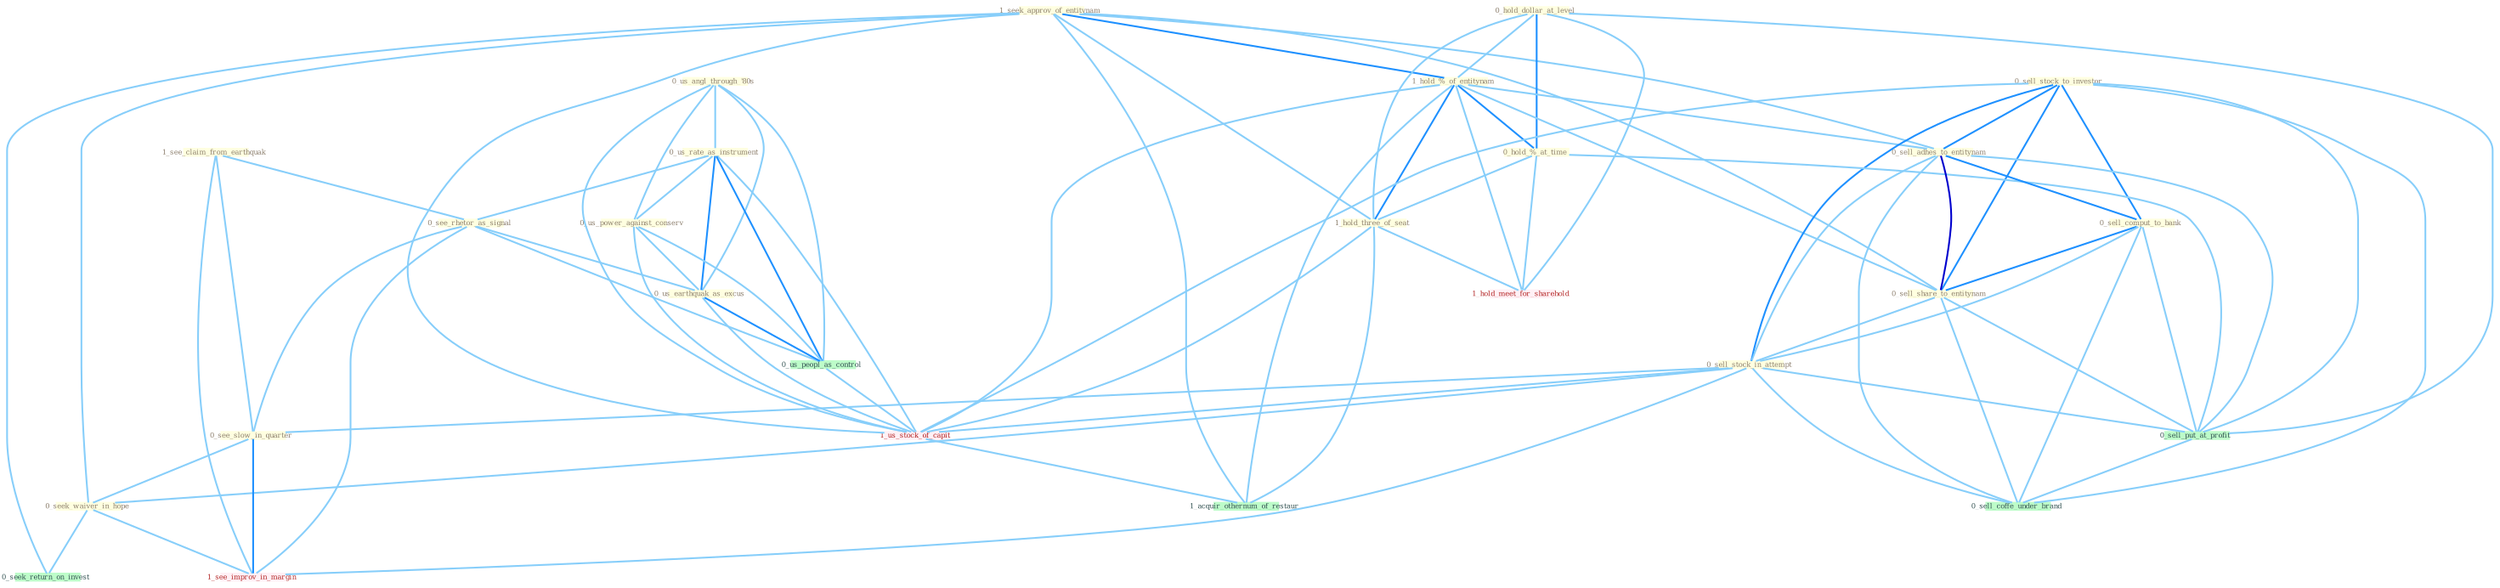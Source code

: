 Graph G{ 
    node
    [shape=polygon,style=filled,width=.5,height=.06,color="#BDFCC9",fixedsize=true,fontsize=4,
    fontcolor="#2f4f4f"];
    {node
    [color="#ffffe0", fontcolor="#8b7d6b"] "0_us_angl_through_'80s " "1_seek_approv_of_entitynam " "0_hold_dollar_at_level " "1_hold_%_of_entitynam " "0_us_rate_as_instrument " "0_sell_stock_to_investor " "0_hold_%_at_time " "0_us_power_against_conserv " "0_sell_adhes_to_entitynam " "0_sell_comput_to_bank " "1_hold_three_of_seat " "0_sell_share_to_entitynam " "1_see_claim_from_earthquak " "0_see_rhetor_as_signal " "0_sell_stock_in_attempt " "0_see_slow_in_quarter " "0_us_earthquak_as_excus " "0_seek_waiver_in_hope "}
{node [color="#fff0f5", fontcolor="#b22222"] "1_us_stock_of_capit " "1_see_improv_in_margin " "1_hold_meet_for_sharehold "}
edge [color="#B0E2FF"];

	"0_us_angl_through_'80s " -- "0_us_rate_as_instrument " [w="1", color="#87cefa" ];
	"0_us_angl_through_'80s " -- "0_us_power_against_conserv " [w="1", color="#87cefa" ];
	"0_us_angl_through_'80s " -- "0_us_earthquak_as_excus " [w="1", color="#87cefa" ];
	"0_us_angl_through_'80s " -- "0_us_peopl_as_control " [w="1", color="#87cefa" ];
	"0_us_angl_through_'80s " -- "1_us_stock_of_capit " [w="1", color="#87cefa" ];
	"1_seek_approv_of_entitynam " -- "1_hold_%_of_entitynam " [w="2", color="#1e90ff" , len=0.8];
	"1_seek_approv_of_entitynam " -- "0_sell_adhes_to_entitynam " [w="1", color="#87cefa" ];
	"1_seek_approv_of_entitynam " -- "1_hold_three_of_seat " [w="1", color="#87cefa" ];
	"1_seek_approv_of_entitynam " -- "0_sell_share_to_entitynam " [w="1", color="#87cefa" ];
	"1_seek_approv_of_entitynam " -- "0_seek_waiver_in_hope " [w="1", color="#87cefa" ];
	"1_seek_approv_of_entitynam " -- "0_seek_return_on_invest " [w="1", color="#87cefa" ];
	"1_seek_approv_of_entitynam " -- "1_us_stock_of_capit " [w="1", color="#87cefa" ];
	"1_seek_approv_of_entitynam " -- "1_acquir_othernum_of_restaur " [w="1", color="#87cefa" ];
	"0_hold_dollar_at_level " -- "1_hold_%_of_entitynam " [w="1", color="#87cefa" ];
	"0_hold_dollar_at_level " -- "0_hold_%_at_time " [w="2", color="#1e90ff" , len=0.8];
	"0_hold_dollar_at_level " -- "1_hold_three_of_seat " [w="1", color="#87cefa" ];
	"0_hold_dollar_at_level " -- "0_sell_put_at_profit " [w="1", color="#87cefa" ];
	"0_hold_dollar_at_level " -- "1_hold_meet_for_sharehold " [w="1", color="#87cefa" ];
	"1_hold_%_of_entitynam " -- "0_hold_%_at_time " [w="2", color="#1e90ff" , len=0.8];
	"1_hold_%_of_entitynam " -- "0_sell_adhes_to_entitynam " [w="1", color="#87cefa" ];
	"1_hold_%_of_entitynam " -- "1_hold_three_of_seat " [w="2", color="#1e90ff" , len=0.8];
	"1_hold_%_of_entitynam " -- "0_sell_share_to_entitynam " [w="1", color="#87cefa" ];
	"1_hold_%_of_entitynam " -- "1_us_stock_of_capit " [w="1", color="#87cefa" ];
	"1_hold_%_of_entitynam " -- "1_hold_meet_for_sharehold " [w="1", color="#87cefa" ];
	"1_hold_%_of_entitynam " -- "1_acquir_othernum_of_restaur " [w="1", color="#87cefa" ];
	"0_us_rate_as_instrument " -- "0_us_power_against_conserv " [w="1", color="#87cefa" ];
	"0_us_rate_as_instrument " -- "0_see_rhetor_as_signal " [w="1", color="#87cefa" ];
	"0_us_rate_as_instrument " -- "0_us_earthquak_as_excus " [w="2", color="#1e90ff" , len=0.8];
	"0_us_rate_as_instrument " -- "0_us_peopl_as_control " [w="2", color="#1e90ff" , len=0.8];
	"0_us_rate_as_instrument " -- "1_us_stock_of_capit " [w="1", color="#87cefa" ];
	"0_sell_stock_to_investor " -- "0_sell_adhes_to_entitynam " [w="2", color="#1e90ff" , len=0.8];
	"0_sell_stock_to_investor " -- "0_sell_comput_to_bank " [w="2", color="#1e90ff" , len=0.8];
	"0_sell_stock_to_investor " -- "0_sell_share_to_entitynam " [w="2", color="#1e90ff" , len=0.8];
	"0_sell_stock_to_investor " -- "0_sell_stock_in_attempt " [w="2", color="#1e90ff" , len=0.8];
	"0_sell_stock_to_investor " -- "0_sell_put_at_profit " [w="1", color="#87cefa" ];
	"0_sell_stock_to_investor " -- "1_us_stock_of_capit " [w="1", color="#87cefa" ];
	"0_sell_stock_to_investor " -- "0_sell_coffe_under_brand " [w="1", color="#87cefa" ];
	"0_hold_%_at_time " -- "1_hold_three_of_seat " [w="1", color="#87cefa" ];
	"0_hold_%_at_time " -- "0_sell_put_at_profit " [w="1", color="#87cefa" ];
	"0_hold_%_at_time " -- "1_hold_meet_for_sharehold " [w="1", color="#87cefa" ];
	"0_us_power_against_conserv " -- "0_us_earthquak_as_excus " [w="1", color="#87cefa" ];
	"0_us_power_against_conserv " -- "0_us_peopl_as_control " [w="1", color="#87cefa" ];
	"0_us_power_against_conserv " -- "1_us_stock_of_capit " [w="1", color="#87cefa" ];
	"0_sell_adhes_to_entitynam " -- "0_sell_comput_to_bank " [w="2", color="#1e90ff" , len=0.8];
	"0_sell_adhes_to_entitynam " -- "0_sell_share_to_entitynam " [w="3", color="#0000cd" , len=0.6];
	"0_sell_adhes_to_entitynam " -- "0_sell_stock_in_attempt " [w="1", color="#87cefa" ];
	"0_sell_adhes_to_entitynam " -- "0_sell_put_at_profit " [w="1", color="#87cefa" ];
	"0_sell_adhes_to_entitynam " -- "0_sell_coffe_under_brand " [w="1", color="#87cefa" ];
	"0_sell_comput_to_bank " -- "0_sell_share_to_entitynam " [w="2", color="#1e90ff" , len=0.8];
	"0_sell_comput_to_bank " -- "0_sell_stock_in_attempt " [w="1", color="#87cefa" ];
	"0_sell_comput_to_bank " -- "0_sell_put_at_profit " [w="1", color="#87cefa" ];
	"0_sell_comput_to_bank " -- "0_sell_coffe_under_brand " [w="1", color="#87cefa" ];
	"1_hold_three_of_seat " -- "1_us_stock_of_capit " [w="1", color="#87cefa" ];
	"1_hold_three_of_seat " -- "1_hold_meet_for_sharehold " [w="1", color="#87cefa" ];
	"1_hold_three_of_seat " -- "1_acquir_othernum_of_restaur " [w="1", color="#87cefa" ];
	"0_sell_share_to_entitynam " -- "0_sell_stock_in_attempt " [w="1", color="#87cefa" ];
	"0_sell_share_to_entitynam " -- "0_sell_put_at_profit " [w="1", color="#87cefa" ];
	"0_sell_share_to_entitynam " -- "0_sell_coffe_under_brand " [w="1", color="#87cefa" ];
	"1_see_claim_from_earthquak " -- "0_see_rhetor_as_signal " [w="1", color="#87cefa" ];
	"1_see_claim_from_earthquak " -- "0_see_slow_in_quarter " [w="1", color="#87cefa" ];
	"1_see_claim_from_earthquak " -- "1_see_improv_in_margin " [w="1", color="#87cefa" ];
	"0_see_rhetor_as_signal " -- "0_see_slow_in_quarter " [w="1", color="#87cefa" ];
	"0_see_rhetor_as_signal " -- "0_us_earthquak_as_excus " [w="1", color="#87cefa" ];
	"0_see_rhetor_as_signal " -- "0_us_peopl_as_control " [w="1", color="#87cefa" ];
	"0_see_rhetor_as_signal " -- "1_see_improv_in_margin " [w="1", color="#87cefa" ];
	"0_sell_stock_in_attempt " -- "0_see_slow_in_quarter " [w="1", color="#87cefa" ];
	"0_sell_stock_in_attempt " -- "0_seek_waiver_in_hope " [w="1", color="#87cefa" ];
	"0_sell_stock_in_attempt " -- "0_sell_put_at_profit " [w="1", color="#87cefa" ];
	"0_sell_stock_in_attempt " -- "1_us_stock_of_capit " [w="1", color="#87cefa" ];
	"0_sell_stock_in_attempt " -- "1_see_improv_in_margin " [w="1", color="#87cefa" ];
	"0_sell_stock_in_attempt " -- "0_sell_coffe_under_brand " [w="1", color="#87cefa" ];
	"0_see_slow_in_quarter " -- "0_seek_waiver_in_hope " [w="1", color="#87cefa" ];
	"0_see_slow_in_quarter " -- "1_see_improv_in_margin " [w="2", color="#1e90ff" , len=0.8];
	"0_us_earthquak_as_excus " -- "0_us_peopl_as_control " [w="2", color="#1e90ff" , len=0.8];
	"0_us_earthquak_as_excus " -- "1_us_stock_of_capit " [w="1", color="#87cefa" ];
	"0_seek_waiver_in_hope " -- "0_seek_return_on_invest " [w="1", color="#87cefa" ];
	"0_seek_waiver_in_hope " -- "1_see_improv_in_margin " [w="1", color="#87cefa" ];
	"0_us_peopl_as_control " -- "1_us_stock_of_capit " [w="1", color="#87cefa" ];
	"0_sell_put_at_profit " -- "0_sell_coffe_under_brand " [w="1", color="#87cefa" ];
	"1_us_stock_of_capit " -- "1_acquir_othernum_of_restaur " [w="1", color="#87cefa" ];
}